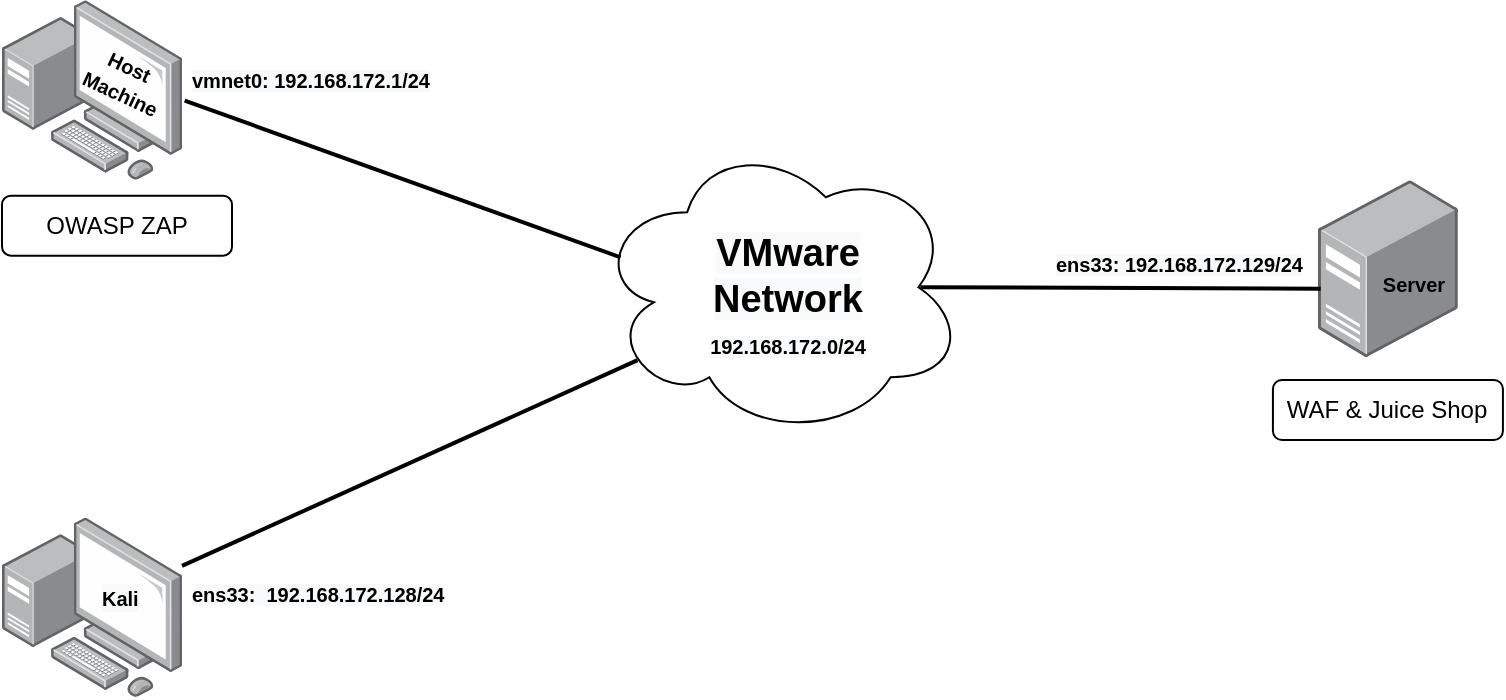 <mxfile version="18.0.6" type="device"><diagram id="JLtqR0WYSysimEuDpHgK" name="Page-1"><mxGraphModel dx="1422" dy="877" grid="1" gridSize="10" guides="1" tooltips="1" connect="1" arrows="1" fold="1" page="1" pageScale="1" pageWidth="1100" pageHeight="850" math="0" shadow="0"><root><mxCell id="0"/><mxCell id="1" parent="0"/><mxCell id="DzNdLxe20SnggehOihnT-2" value="" style="points=[[0.09,0.89,0,0,0]];aspect=fixed;html=1;align=center;shadow=0;dashed=0;image;image=img/lib/allied_telesis/computer_and_terminals/Server_Desktop.svg;" vertex="1" parent="1"><mxGeometry x="878" y="310" width="69.92" height="88.63" as="geometry"/></mxCell><mxCell id="DzNdLxe20SnggehOihnT-5" value="" style="ellipse;shape=cloud;whiteSpace=wrap;html=1;points=[[0.07,0.4,0,0,0],[0.13,0.77,0,0,0],[0.16,0.55,0,0,0],[0.25,0.25,0,0,0],[0.31,0.8,0,0,0],[0.4,0.1,0,0,0],[0.55,0.95,0,0,0],[0.63,0.2,0,0,0],[0.8,0.8,0,0,0],[0.88,0.5,0,0,0],[0.91,0.36,0,0,0],[0.96,0.7,0,0,0]];" vertex="1" parent="1"><mxGeometry x="516.32" y="288.63" width="185" height="150" as="geometry"/></mxCell><mxCell id="DzNdLxe20SnggehOihnT-6" value="" style="endArrow=none;html=1;rounded=0;entryX=0.116;entryY=0.743;entryDx=0;entryDy=0;entryPerimeter=0;exitX=1;exitY=0.27;exitDx=0;exitDy=0;exitPerimeter=0;strokeWidth=2;" edge="1" parent="1" source="DzNdLxe20SnggehOihnT-1" target="DzNdLxe20SnggehOihnT-5"><mxGeometry width="50" height="50" relative="1" as="geometry"><mxPoint x="242.5" y="598.63" as="sourcePoint"/><mxPoint x="372.5" y="518.63" as="targetPoint"/></mxGeometry></mxCell><mxCell id="DzNdLxe20SnggehOihnT-7" value="" style="endArrow=none;html=1;rounded=0;strokeWidth=2;entryX=0.07;entryY=0.4;entryDx=0;entryDy=0;entryPerimeter=0;exitX=1.015;exitY=0.559;exitDx=0;exitDy=0;exitPerimeter=0;" edge="1" parent="1" source="DzNdLxe20SnggehOihnT-3" target="DzNdLxe20SnggehOihnT-5"><mxGeometry width="50" height="50" relative="1" as="geometry"><mxPoint x="262.5" y="168.63" as="sourcePoint"/><mxPoint x="388.75" y="206.13" as="targetPoint"/></mxGeometry></mxCell><mxCell id="DzNdLxe20SnggehOihnT-9" value="" style="endArrow=none;html=1;rounded=0;strokeWidth=2;exitX=0.88;exitY=0.5;exitDx=0;exitDy=0;exitPerimeter=0;entryX=0.019;entryY=0.613;entryDx=0;entryDy=0;entryPerimeter=0;" edge="1" parent="1" source="DzNdLxe20SnggehOihnT-5" target="DzNdLxe20SnggehOihnT-2"><mxGeometry width="50" height="50" relative="1" as="geometry"><mxPoint x="532.5" y="468.63" as="sourcePoint"/><mxPoint x="632.5" y="388.63" as="targetPoint"/></mxGeometry></mxCell><mxCell id="DzNdLxe20SnggehOihnT-10" value="&lt;b style=&quot;color: rgb(0 , 0 , 0) ; font-family: &amp;quot;helvetica&amp;quot; ; font-size: 12px ; font-style: normal ; letter-spacing: normal ; text-indent: 0px ; text-transform: none ; word-spacing: 0px&quot;&gt;&lt;font style=&quot;font-size: 10px&quot;&gt;Server&lt;/font&gt;&lt;/b&gt;" style="text;whiteSpace=wrap;html=1;align=center;" vertex="1" parent="1"><mxGeometry x="905.92" y="347.82" width="40" height="19" as="geometry"/></mxCell><mxCell id="DzNdLxe20SnggehOihnT-13" value="&lt;b style=&quot;color: rgb(0 , 0 , 0) ; font-style: normal ; letter-spacing: normal ; text-indent: 0px ; text-transform: none ; word-spacing: 0px ; font-family: &amp;quot;helvetica&amp;quot; ; font-size: 19px ; background-color: rgb(248 , 249 , 250)&quot;&gt;VMware Network&lt;/b&gt;" style="text;whiteSpace=wrap;html=1;align=center;" vertex="1" parent="1"><mxGeometry x="544" y="329.32" width="137.5" height="50" as="geometry"/></mxCell><mxCell id="DzNdLxe20SnggehOihnT-14" value="&lt;b style=&quot;color: rgb(0 , 0 , 0) ; font-style: normal ; letter-spacing: normal ; text-indent: 0px ; text-transform: none ; word-spacing: 0px ; font-family: &amp;quot;helvetica&amp;quot; ; font-size: x-small ; background-color: rgb(248 , 249 , 250)&quot;&gt;192.168.172.0/24&lt;/b&gt;" style="text;whiteSpace=wrap;html=1;align=center;" vertex="1" parent="1"><mxGeometry x="567.75" y="379.32" width="90" height="20" as="geometry"/></mxCell><mxCell id="DzNdLxe20SnggehOihnT-18" value="&lt;b style=&quot;color: rgb(0 , 0 , 0) ; font-family: &amp;quot;helvetica&amp;quot; ; font-size: x-small ; font-style: normal ; letter-spacing: normal ; text-align: center ; text-indent: 0px ; text-transform: none ; word-spacing: 0px ; background-color: rgb(248 , 249 , 250)&quot;&gt;ens33: 192.168.172.129/24&lt;/b&gt;" style="text;whiteSpace=wrap;html=1;rotation=0;" vertex="1" parent="1"><mxGeometry x="745" y="338.19" width="130" height="28.63" as="geometry"/></mxCell><mxCell id="DzNdLxe20SnggehOihnT-19" value="&lt;b style=&quot;color: rgb(0 , 0 , 0) ; font-family: &amp;quot;helvetica&amp;quot; ; font-size: x-small ; font-style: normal ; letter-spacing: normal ; text-align: center ; text-indent: 0px ; text-transform: none ; word-spacing: 0px ; background-color: rgb(248 , 249 , 250)&quot;&gt;vmnet0: 192.168.172.1/24&lt;/b&gt;" style="text;whiteSpace=wrap;html=1;rotation=0;" vertex="1" parent="1"><mxGeometry x="313" y="246" width="126" height="30" as="geometry"/></mxCell><mxCell id="DzNdLxe20SnggehOihnT-20" value="&lt;b style=&quot;color: rgb(0 , 0 , 0) ; font-family: &amp;quot;helvetica&amp;quot; ; font-size: x-small ; font-style: normal ; letter-spacing: normal ; text-align: center ; text-indent: 0px ; text-transform: none ; word-spacing: 0px ; background-color: rgb(248 , 249 , 250)&quot;&gt;ens33:&amp;nbsp; 192.168.172.128/24&lt;/b&gt;" style="text;whiteSpace=wrap;html=1;rotation=0;" vertex="1" parent="1"><mxGeometry x="313" y="502.63" width="147" height="30" as="geometry"/></mxCell><mxCell id="DzNdLxe20SnggehOihnT-22" value="WAF &amp;amp; Juice Shop" style="rounded=1;whiteSpace=wrap;html=1;fillColor=none;" vertex="1" parent="1"><mxGeometry x="855.46" y="410" width="115" height="30" as="geometry"/></mxCell><mxCell id="DzNdLxe20SnggehOihnT-27" value="OWASP ZAP" style="rounded=1;whiteSpace=wrap;html=1;fillColor=none;" vertex="1" parent="1"><mxGeometry x="220" y="317.82" width="115" height="30" as="geometry"/></mxCell><mxCell id="DzNdLxe20SnggehOihnT-28" value="" style="group" vertex="1" connectable="0" parent="1"><mxGeometry x="220" y="478.63" width="90" height="90" as="geometry"/></mxCell><mxCell id="DzNdLxe20SnggehOihnT-1" value="" style="points=[];aspect=fixed;html=1;align=center;shadow=0;dashed=0;image;image=img/lib/allied_telesis/computer_and_terminals/Personal_Computer_with_Server.svg;" vertex="1" parent="DzNdLxe20SnggehOihnT-28"><mxGeometry width="90" height="90" as="geometry"/></mxCell><mxCell id="DzNdLxe20SnggehOihnT-15" value="&lt;b style=&quot;color: rgb(0 , 0 , 0) ; font-size: 12px ; font-style: normal ; letter-spacing: normal ; text-align: center ; text-indent: 0px ; text-transform: none ; word-spacing: 0px ; background-color: rgb(248 , 249 , 250) ; font-family: &amp;quot;helvetica&amp;quot;&quot;&gt;&lt;font style=&quot;font-size: 10px&quot;&gt;Kali&lt;/font&gt;&lt;/b&gt;" style="text;whiteSpace=wrap;html=1;" vertex="1" parent="DzNdLxe20SnggehOihnT-28"><mxGeometry x="48" y="26" width="40" height="30" as="geometry"/></mxCell><mxCell id="DzNdLxe20SnggehOihnT-29" value="" style="group" vertex="1" connectable="0" parent="1"><mxGeometry x="220" y="220" width="90" height="90" as="geometry"/></mxCell><mxCell id="DzNdLxe20SnggehOihnT-3" value="" style="points=[];aspect=fixed;html=1;align=center;shadow=0;dashed=0;image;image=img/lib/allied_telesis/computer_and_terminals/Personal_Computer_with_Server.svg;" vertex="1" parent="DzNdLxe20SnggehOihnT-29"><mxGeometry width="90" height="90" as="geometry"/></mxCell><mxCell id="DzNdLxe20SnggehOihnT-16" value="&lt;b style=&quot;color: rgb(0, 0, 0); font-size: 12px; font-style: normal; letter-spacing: normal; text-indent: 0px; text-transform: none; word-spacing: 0px; font-family: helvetica;&quot;&gt;&lt;font style=&quot;font-size: 10px&quot;&gt;Host&lt;br&gt;&amp;nbsp;Machine&lt;/font&gt;&lt;/b&gt;" style="text;whiteSpace=wrap;html=1;labelBackgroundColor=none;align=center;rotation=25;" vertex="1" parent="DzNdLxe20SnggehOihnT-29"><mxGeometry x="44.5" y="19" width="38" height="30" as="geometry"/></mxCell></root></mxGraphModel></diagram></mxfile>